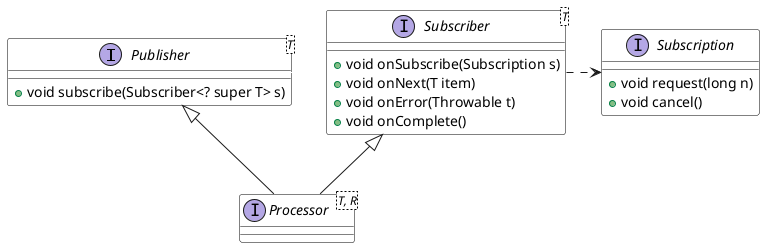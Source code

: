 @startuml

scale 1.0
set namespaceSeparator none

'skinparam monochrome true
skinparam ClassBackgroundColor white
skinparam ClassBorderColor black
skinparam CircledCharacterFontStyle normal

interface Publisher<T> {
+ void subscribe(Subscriber<? super T> s)
}

interface Subscriber<T> {
+ void onSubscribe(Subscription s)
+ void onNext(T item)
+ void onError(Throwable t)
+ void onComplete()
}

interface Subscription {
+ void request(long n)
+ void cancel()
}

interface Processor<T, R> {
}

Publisher <|-- Processor
Subscriber <|-- Processor

Publisher -[#white] Subscriber
Subscriber .> Subscription

@enduml
